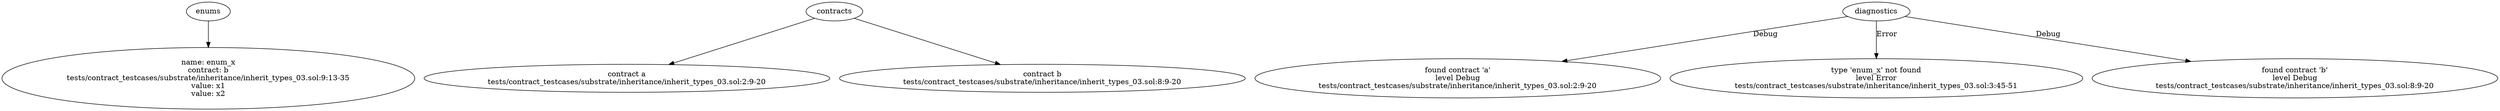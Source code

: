 strict digraph "tests/contract_testcases/substrate/inheritance/inherit_types_03.sol" {
	enum_x [label="name: enum_x\ncontract: b\ntests/contract_testcases/substrate/inheritance/inherit_types_03.sol:9:13-35\nvalue: x1\nvalue: x2"]
	contract [label="contract a\ntests/contract_testcases/substrate/inheritance/inherit_types_03.sol:2:9-20"]
	contract_5 [label="contract b\ntests/contract_testcases/substrate/inheritance/inherit_types_03.sol:8:9-20"]
	diagnostic [label="found contract 'a'\nlevel Debug\ntests/contract_testcases/substrate/inheritance/inherit_types_03.sol:2:9-20"]
	diagnostic_8 [label="type 'enum_x' not found\nlevel Error\ntests/contract_testcases/substrate/inheritance/inherit_types_03.sol:3:45-51"]
	diagnostic_9 [label="found contract 'b'\nlevel Debug\ntests/contract_testcases/substrate/inheritance/inherit_types_03.sol:8:9-20"]
	enums -> enum_x
	contracts -> contract
	contracts -> contract_5
	diagnostics -> diagnostic [label="Debug"]
	diagnostics -> diagnostic_8 [label="Error"]
	diagnostics -> diagnostic_9 [label="Debug"]
}
